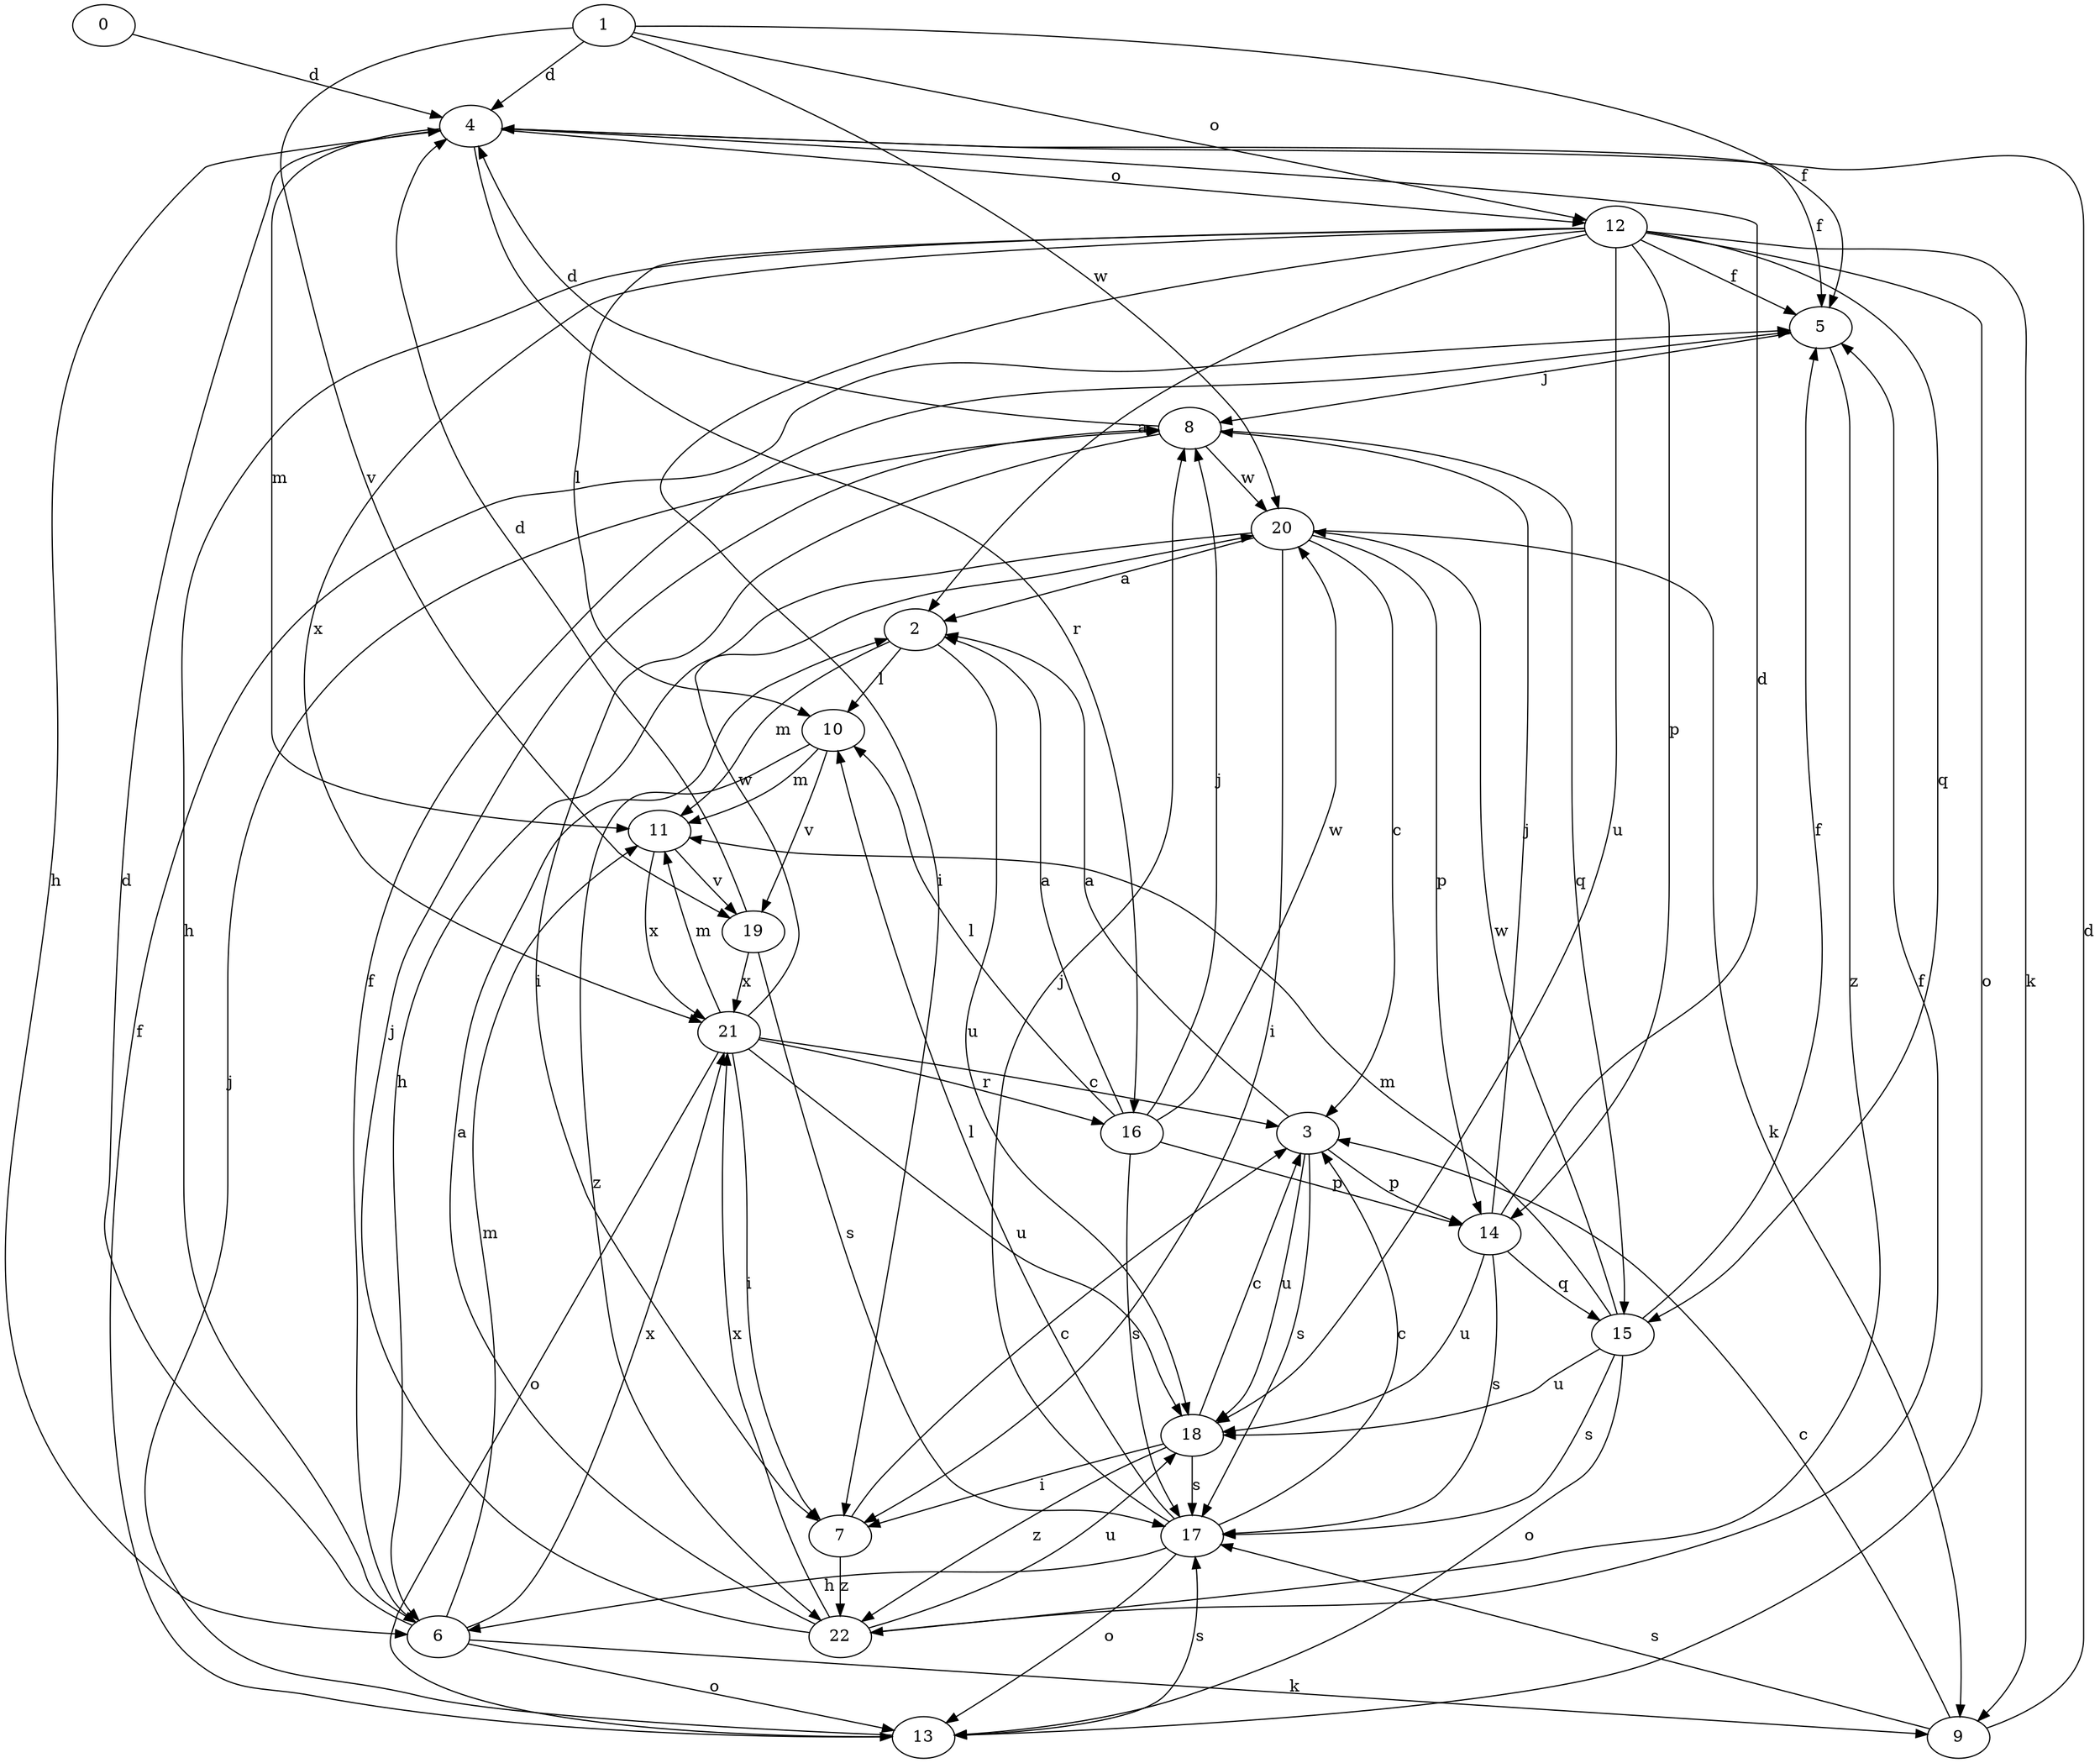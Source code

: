 strict digraph  {
1;
2;
3;
4;
5;
6;
7;
8;
9;
10;
11;
12;
13;
14;
15;
16;
17;
18;
0;
19;
20;
21;
22;
1 -> 4  [label=d];
1 -> 5  [label=f];
1 -> 12  [label=o];
1 -> 19  [label=v];
1 -> 20  [label=w];
2 -> 10  [label=l];
2 -> 11  [label=m];
2 -> 18  [label=u];
3 -> 2  [label=a];
3 -> 14  [label=p];
3 -> 17  [label=s];
3 -> 18  [label=u];
4 -> 5  [label=f];
4 -> 6  [label=h];
4 -> 11  [label=m];
4 -> 12  [label=o];
4 -> 16  [label=r];
5 -> 8  [label=j];
5 -> 22  [label=z];
6 -> 4  [label=d];
6 -> 5  [label=f];
6 -> 9  [label=k];
6 -> 11  [label=m];
6 -> 13  [label=o];
6 -> 21  [label=x];
7 -> 3  [label=c];
7 -> 22  [label=z];
8 -> 4  [label=d];
8 -> 7  [label=i];
8 -> 15  [label=q];
8 -> 20  [label=w];
9 -> 3  [label=c];
9 -> 4  [label=d];
9 -> 17  [label=s];
10 -> 11  [label=m];
10 -> 19  [label=v];
10 -> 22  [label=z];
11 -> 19  [label=v];
11 -> 21  [label=x];
12 -> 2  [label=a];
12 -> 5  [label=f];
12 -> 6  [label=h];
12 -> 7  [label=i];
12 -> 9  [label=k];
12 -> 10  [label=l];
12 -> 13  [label=o];
12 -> 14  [label=p];
12 -> 15  [label=q];
12 -> 18  [label=u];
12 -> 21  [label=x];
13 -> 5  [label=f];
13 -> 8  [label=j];
13 -> 17  [label=s];
14 -> 4  [label=d];
14 -> 8  [label=j];
14 -> 15  [label=q];
14 -> 17  [label=s];
14 -> 18  [label=u];
15 -> 5  [label=f];
15 -> 11  [label=m];
15 -> 13  [label=o];
15 -> 17  [label=s];
15 -> 18  [label=u];
15 -> 20  [label=w];
16 -> 2  [label=a];
16 -> 8  [label=j];
16 -> 10  [label=l];
16 -> 14  [label=p];
16 -> 17  [label=s];
16 -> 20  [label=w];
17 -> 3  [label=c];
17 -> 6  [label=h];
17 -> 8  [label=j];
17 -> 10  [label=l];
17 -> 13  [label=o];
18 -> 3  [label=c];
18 -> 7  [label=i];
18 -> 17  [label=s];
18 -> 22  [label=z];
0 -> 4  [label=d];
19 -> 4  [label=d];
19 -> 17  [label=s];
19 -> 21  [label=x];
20 -> 2  [label=a];
20 -> 3  [label=c];
20 -> 6  [label=h];
20 -> 7  [label=i];
20 -> 9  [label=k];
20 -> 14  [label=p];
21 -> 3  [label=c];
21 -> 7  [label=i];
21 -> 11  [label=m];
21 -> 13  [label=o];
21 -> 16  [label=r];
21 -> 18  [label=u];
21 -> 20  [label=w];
22 -> 2  [label=a];
22 -> 5  [label=f];
22 -> 8  [label=j];
22 -> 18  [label=u];
22 -> 21  [label=x];
}
